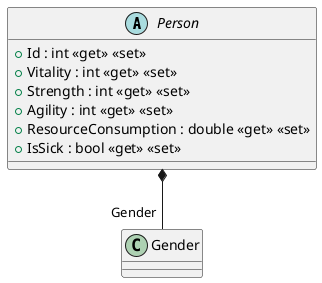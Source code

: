 @startuml
abstract class Person {
    + Id : int <<get>> <<set>>
    + Vitality : int <<get>> <<set>>
    + Strength : int <<get>> <<set>>
    + Agility : int <<get>> <<set>>
    + ResourceConsumption : double <<get>> <<set>>
    + IsSick : bool <<get>> <<set>>
}
Person *-- "Gender" Gender
@enduml
